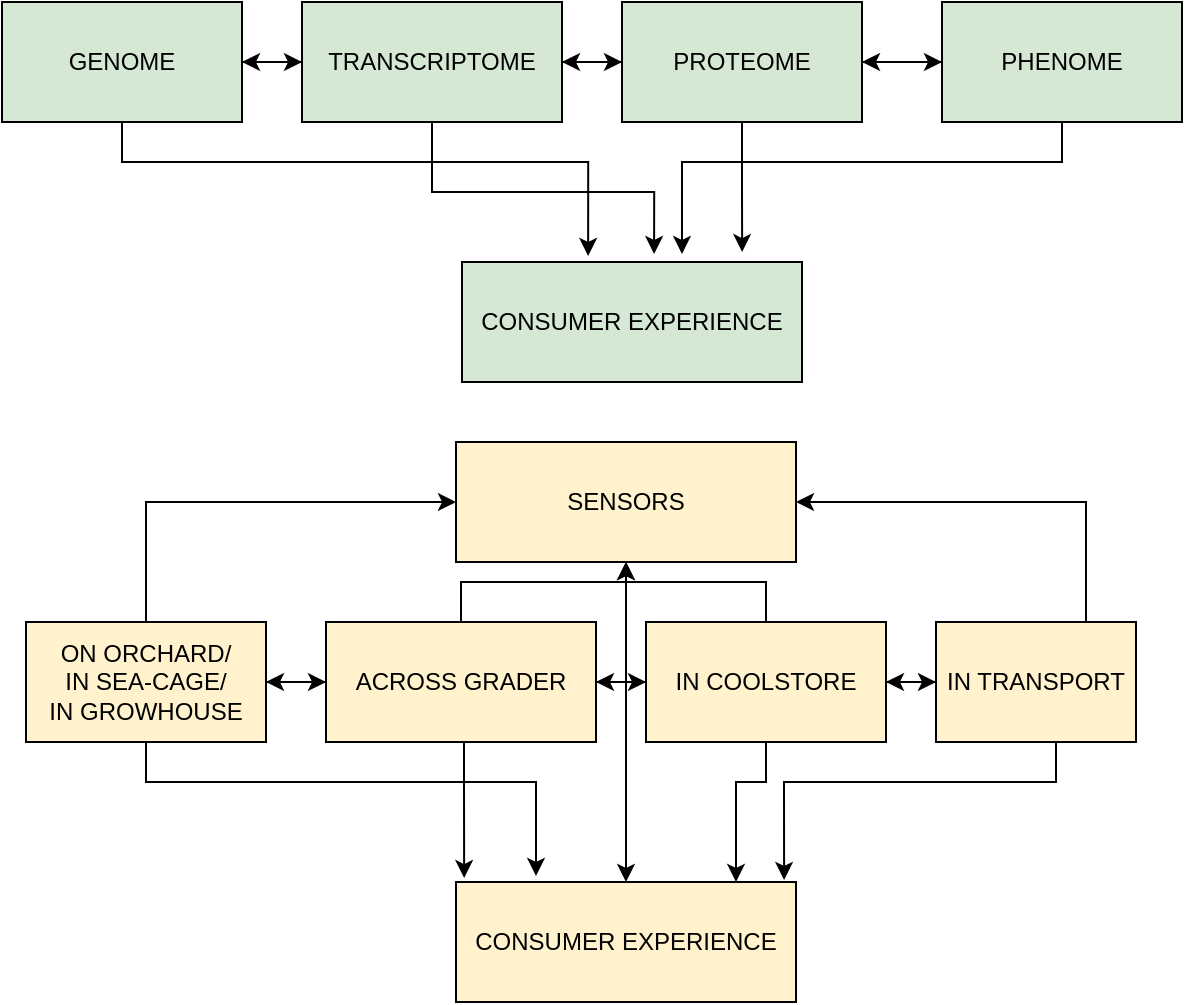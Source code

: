 <mxfile version="11.3.0" type="github" pages="1"><diagram id="YqDa2C3jm4ym2uCKuhwp" name="Page-1"><mxGraphModel dx="1024" dy="571" grid="1" gridSize="10" guides="1" tooltips="1" connect="1" arrows="1" fold="1" page="1" pageScale="1" pageWidth="850" pageHeight="1100" math="0" shadow="0"><root><mxCell id="0"/><mxCell id="1" parent="0"/><mxCell id="69fzr2q0Gtkfar7NPwJh-8" style="edgeStyle=orthogonalEdgeStyle;rounded=0;orthogonalLoop=1;jettySize=auto;html=1;fillColor=#d5e8d4;strokeColor=#000000;" parent="1" source="69fzr2q0Gtkfar7NPwJh-2" target="69fzr2q0Gtkfar7NPwJh-3" edge="1"><mxGeometry relative="1" as="geometry"/></mxCell><mxCell id="69fzr2q0Gtkfar7NPwJh-14" style="edgeStyle=orthogonalEdgeStyle;rounded=0;orthogonalLoop=1;jettySize=auto;html=1;entryX=0.371;entryY=-0.05;entryDx=0;entryDy=0;entryPerimeter=0;fillColor=#d5e8d4;strokeColor=#000000;" parent="1" source="69fzr2q0Gtkfar7NPwJh-2" target="69fzr2q0Gtkfar7NPwJh-6" edge="1"><mxGeometry relative="1" as="geometry"><mxPoint x="460" y="120" as="targetPoint"/><Array as="points"><mxPoint x="230" y="120"/><mxPoint x="463" y="120"/></Array></mxGeometry></mxCell><mxCell id="69fzr2q0Gtkfar7NPwJh-2" value="GENOME" style="rounded=0;whiteSpace=wrap;html=1;fillColor=#d5e8d4;strokeColor=#000000;" parent="1" vertex="1"><mxGeometry x="170" y="40" width="120" height="60" as="geometry"/></mxCell><mxCell id="69fzr2q0Gtkfar7NPwJh-7" value="" style="edgeStyle=orthogonalEdgeStyle;rounded=0;orthogonalLoop=1;jettySize=auto;html=1;fillColor=#d5e8d4;strokeColor=#000000;" parent="1" source="69fzr2q0Gtkfar7NPwJh-3" target="69fzr2q0Gtkfar7NPwJh-2" edge="1"><mxGeometry relative="1" as="geometry"/></mxCell><mxCell id="69fzr2q0Gtkfar7NPwJh-16" style="edgeStyle=orthogonalEdgeStyle;rounded=0;orthogonalLoop=1;jettySize=auto;html=1;entryX=0.565;entryY=-0.067;entryDx=0;entryDy=0;entryPerimeter=0;fillColor=#d5e8d4;strokeColor=#000000;" parent="1" source="69fzr2q0Gtkfar7NPwJh-3" target="69fzr2q0Gtkfar7NPwJh-6" edge="1"><mxGeometry relative="1" as="geometry"/></mxCell><mxCell id="69fzr2q0Gtkfar7NPwJh-18" value="" style="edgeStyle=orthogonalEdgeStyle;rounded=0;orthogonalLoop=1;jettySize=auto;html=1;fillColor=#d5e8d4;strokeColor=#000000;" parent="1" source="69fzr2q0Gtkfar7NPwJh-3" target="69fzr2q0Gtkfar7NPwJh-4" edge="1"><mxGeometry relative="1" as="geometry"/></mxCell><mxCell id="69fzr2q0Gtkfar7NPwJh-3" value="TRANSCRIPTOME" style="rounded=0;whiteSpace=wrap;html=1;fillColor=#d5e8d4;strokeColor=#000000;" parent="1" vertex="1"><mxGeometry x="320" y="40" width="130" height="60" as="geometry"/></mxCell><mxCell id="69fzr2q0Gtkfar7NPwJh-15" style="edgeStyle=orthogonalEdgeStyle;rounded=0;orthogonalLoop=1;jettySize=auto;html=1;entryX=0.824;entryY=-0.083;entryDx=0;entryDy=0;entryPerimeter=0;fillColor=#d5e8d4;strokeColor=#000000;" parent="1" source="69fzr2q0Gtkfar7NPwJh-4" target="69fzr2q0Gtkfar7NPwJh-6" edge="1"><mxGeometry relative="1" as="geometry"/></mxCell><mxCell id="69fzr2q0Gtkfar7NPwJh-19" value="" style="edgeStyle=orthogonalEdgeStyle;rounded=0;orthogonalLoop=1;jettySize=auto;html=1;fillColor=#d5e8d4;strokeColor=#000000;" parent="1" source="69fzr2q0Gtkfar7NPwJh-4" target="69fzr2q0Gtkfar7NPwJh-5" edge="1"><mxGeometry relative="1" as="geometry"><Array as="points"><mxPoint x="610" y="70"/><mxPoint x="610" y="70"/></Array></mxGeometry></mxCell><mxCell id="69fzr2q0Gtkfar7NPwJh-20" style="edgeStyle=orthogonalEdgeStyle;rounded=0;orthogonalLoop=1;jettySize=auto;html=1;exitX=0;exitY=0.5;exitDx=0;exitDy=0;entryX=1;entryY=0.5;entryDx=0;entryDy=0;fillColor=#d5e8d4;strokeColor=#000000;" parent="1" source="69fzr2q0Gtkfar7NPwJh-4" target="69fzr2q0Gtkfar7NPwJh-3" edge="1"><mxGeometry relative="1" as="geometry"/></mxCell><mxCell id="69fzr2q0Gtkfar7NPwJh-4" value="PROTEOME" style="rounded=0;whiteSpace=wrap;html=1;fillColor=#d5e8d4;strokeColor=#000000;" parent="1" vertex="1"><mxGeometry x="480" y="40" width="120" height="60" as="geometry"/></mxCell><mxCell id="69fzr2q0Gtkfar7NPwJh-13" style="edgeStyle=orthogonalEdgeStyle;rounded=0;orthogonalLoop=1;jettySize=auto;html=1;entryX=0.647;entryY=-0.067;entryDx=0;entryDy=0;entryPerimeter=0;fillColor=#d5e8d4;strokeColor=#000000;" parent="1" source="69fzr2q0Gtkfar7NPwJh-5" target="69fzr2q0Gtkfar7NPwJh-6" edge="1"><mxGeometry relative="1" as="geometry"><Array as="points"><mxPoint x="700" y="120"/><mxPoint x="510" y="120"/></Array></mxGeometry></mxCell><mxCell id="69fzr2q0Gtkfar7NPwJh-21" style="edgeStyle=orthogonalEdgeStyle;rounded=0;orthogonalLoop=1;jettySize=auto;html=1;entryX=1;entryY=0.5;entryDx=0;entryDy=0;fillColor=#d5e8d4;strokeColor=#000000;" parent="1" source="69fzr2q0Gtkfar7NPwJh-5" target="69fzr2q0Gtkfar7NPwJh-4" edge="1"><mxGeometry relative="1" as="geometry"/></mxCell><mxCell id="69fzr2q0Gtkfar7NPwJh-5" value="PHENOME" style="rounded=0;whiteSpace=wrap;html=1;fillColor=#d5e8d4;strokeColor=#000000;" parent="1" vertex="1"><mxGeometry x="640" y="40" width="120" height="60" as="geometry"/></mxCell><mxCell id="69fzr2q0Gtkfar7NPwJh-6" value="CONSUMER EXPERIENCE" style="rounded=1;whiteSpace=wrap;html=1;arcSize=0;fillColor=#d5e8d4;strokeColor=#000000;" parent="1" vertex="1"><mxGeometry x="400" y="170" width="170" height="60" as="geometry"/></mxCell><mxCell id="69fzr2q0Gtkfar7NPwJh-22" style="edgeStyle=orthogonalEdgeStyle;rounded=0;orthogonalLoop=1;jettySize=auto;html=1;fillColor=#fff2cc;strokeColor=#000000;" parent="1" source="69fzr2q0Gtkfar7NPwJh-24" target="69fzr2q0Gtkfar7NPwJh-28" edge="1"><mxGeometry relative="1" as="geometry"/></mxCell><mxCell id="69fzr2q0Gtkfar7NPwJh-23" style="edgeStyle=orthogonalEdgeStyle;rounded=0;orthogonalLoop=1;jettySize=auto;html=1;fillColor=#fff2cc;strokeColor=#000000;" parent="1" source="69fzr2q0Gtkfar7NPwJh-24" edge="1"><mxGeometry relative="1" as="geometry"><mxPoint x="437" y="477" as="targetPoint"/><Array as="points"><mxPoint x="242" y="430"/><mxPoint x="437" y="430"/><mxPoint x="437" y="477"/></Array></mxGeometry></mxCell><mxCell id="69fzr2q0Gtkfar7NPwJh-44" style="edgeStyle=orthogonalEdgeStyle;rounded=0;orthogonalLoop=1;jettySize=auto;html=1;entryX=0;entryY=0.5;entryDx=0;entryDy=0;strokeColor=#000000;" parent="1" source="69fzr2q0Gtkfar7NPwJh-24" target="69fzr2q0Gtkfar7NPwJh-37" edge="1"><mxGeometry relative="1" as="geometry"><Array as="points"><mxPoint x="242" y="290"/></Array></mxGeometry></mxCell><mxCell id="69fzr2q0Gtkfar7NPwJh-24" value="&lt;div&gt;ON ORCHARD/&lt;/div&gt;&lt;div&gt;IN SEA-CAGE/&lt;/div&gt;&lt;div&gt;IN GROWHOUSE&lt;br&gt;&lt;/div&gt;" style="rounded=0;whiteSpace=wrap;html=1;fillColor=#fff2cc;strokeColor=#000000;" parent="1" vertex="1"><mxGeometry x="182" y="350" width="120" height="60" as="geometry"/></mxCell><mxCell id="69fzr2q0Gtkfar7NPwJh-25" value="" style="edgeStyle=orthogonalEdgeStyle;rounded=0;orthogonalLoop=1;jettySize=auto;html=1;fillColor=#fff2cc;strokeColor=#000000;" parent="1" source="69fzr2q0Gtkfar7NPwJh-28" target="69fzr2q0Gtkfar7NPwJh-24" edge="1"><mxGeometry relative="1" as="geometry"/></mxCell><mxCell id="69fzr2q0Gtkfar7NPwJh-27" value="" style="edgeStyle=orthogonalEdgeStyle;rounded=0;orthogonalLoop=1;jettySize=auto;html=1;fillColor=#fff2cc;strokeColor=#000000;" parent="1" source="69fzr2q0Gtkfar7NPwJh-28" target="69fzr2q0Gtkfar7NPwJh-32" edge="1"><mxGeometry relative="1" as="geometry"/></mxCell><mxCell id="1fkOvy3yKHv01FXfsU-4-4" style="edgeStyle=orthogonalEdgeStyle;rounded=0;orthogonalLoop=1;jettySize=auto;html=1;entryX=0.024;entryY=-0.033;entryDx=0;entryDy=0;entryPerimeter=0;" edge="1" parent="1" source="69fzr2q0Gtkfar7NPwJh-28" target="69fzr2q0Gtkfar7NPwJh-36"><mxGeometry relative="1" as="geometry"><Array as="points"><mxPoint x="401" y="430"/><mxPoint x="401" y="430"/></Array></mxGeometry></mxCell><mxCell id="1fkOvy3yKHv01FXfsU-4-11" style="edgeStyle=orthogonalEdgeStyle;rounded=0;orthogonalLoop=1;jettySize=auto;html=1;exitX=0.5;exitY=0;exitDx=0;exitDy=0;entryX=0.5;entryY=1;entryDx=0;entryDy=0;" edge="1" parent="1" source="69fzr2q0Gtkfar7NPwJh-28" target="69fzr2q0Gtkfar7NPwJh-37"><mxGeometry relative="1" as="geometry"/></mxCell><mxCell id="69fzr2q0Gtkfar7NPwJh-28" value="ACROSS GRADER" style="rounded=0;whiteSpace=wrap;html=1;fillColor=#fff2cc;strokeColor=#000000;" parent="1" vertex="1"><mxGeometry x="332" y="350" width="135" height="60" as="geometry"/></mxCell><mxCell id="69fzr2q0Gtkfar7NPwJh-30" value="" style="edgeStyle=orthogonalEdgeStyle;rounded=0;orthogonalLoop=1;jettySize=auto;html=1;fillColor=#fff2cc;strokeColor=#000000;" parent="1" source="69fzr2q0Gtkfar7NPwJh-32" target="69fzr2q0Gtkfar7NPwJh-35" edge="1"><mxGeometry relative="1" as="geometry"><Array as="points"><mxPoint x="622" y="380"/><mxPoint x="622" y="380"/></Array></mxGeometry></mxCell><mxCell id="69fzr2q0Gtkfar7NPwJh-31" style="edgeStyle=orthogonalEdgeStyle;rounded=0;orthogonalLoop=1;jettySize=auto;html=1;exitX=0;exitY=0.5;exitDx=0;exitDy=0;entryX=1;entryY=0.5;entryDx=0;entryDy=0;fillColor=#fff2cc;strokeColor=#000000;" parent="1" source="69fzr2q0Gtkfar7NPwJh-32" target="69fzr2q0Gtkfar7NPwJh-28" edge="1"><mxGeometry relative="1" as="geometry"/></mxCell><mxCell id="1fkOvy3yKHv01FXfsU-4-3" style="edgeStyle=orthogonalEdgeStyle;rounded=0;orthogonalLoop=1;jettySize=auto;html=1;exitX=0.5;exitY=1;exitDx=0;exitDy=0;" edge="1" parent="1" source="69fzr2q0Gtkfar7NPwJh-32" target="69fzr2q0Gtkfar7NPwJh-36"><mxGeometry relative="1" as="geometry"><Array as="points"><mxPoint x="552" y="430"/><mxPoint x="537" y="430"/></Array></mxGeometry></mxCell><mxCell id="1fkOvy3yKHv01FXfsU-4-10" style="edgeStyle=orthogonalEdgeStyle;rounded=0;orthogonalLoop=1;jettySize=auto;html=1;exitX=0.5;exitY=0;exitDx=0;exitDy=0;" edge="1" parent="1" source="69fzr2q0Gtkfar7NPwJh-32" target="69fzr2q0Gtkfar7NPwJh-37"><mxGeometry relative="1" as="geometry"/></mxCell><mxCell id="69fzr2q0Gtkfar7NPwJh-32" value="IN COOLSTORE" style="rounded=0;whiteSpace=wrap;html=1;fillColor=#fff2cc;strokeColor=#000000;" parent="1" vertex="1"><mxGeometry x="492" y="350" width="120" height="60" as="geometry"/></mxCell><mxCell id="69fzr2q0Gtkfar7NPwJh-34" style="edgeStyle=orthogonalEdgeStyle;rounded=0;orthogonalLoop=1;jettySize=auto;html=1;entryX=1;entryY=0.5;entryDx=0;entryDy=0;fillColor=#fff2cc;strokeColor=#000000;" parent="1" source="69fzr2q0Gtkfar7NPwJh-35" target="69fzr2q0Gtkfar7NPwJh-32" edge="1"><mxGeometry relative="1" as="geometry"/></mxCell><mxCell id="69fzr2q0Gtkfar7NPwJh-51" value="" style="edgeStyle=orthogonalEdgeStyle;rounded=0;orthogonalLoop=1;jettySize=auto;html=1;entryX=1;entryY=0.5;entryDx=0;entryDy=0;strokeColor=#000000;" parent="1" source="69fzr2q0Gtkfar7NPwJh-35" target="69fzr2q0Gtkfar7NPwJh-37" edge="1"><mxGeometry relative="1" as="geometry"><mxPoint x="712" y="270" as="targetPoint"/><Array as="points"><mxPoint x="712" y="290"/></Array></mxGeometry></mxCell><mxCell id="1fkOvy3yKHv01FXfsU-4-5" style="edgeStyle=orthogonalEdgeStyle;rounded=0;orthogonalLoop=1;jettySize=auto;html=1;entryX=0.965;entryY=-0.017;entryDx=0;entryDy=0;entryPerimeter=0;" edge="1" parent="1" source="69fzr2q0Gtkfar7NPwJh-35" target="69fzr2q0Gtkfar7NPwJh-36"><mxGeometry relative="1" as="geometry"><Array as="points"><mxPoint x="697" y="430"/><mxPoint x="561" y="430"/></Array></mxGeometry></mxCell><mxCell id="69fzr2q0Gtkfar7NPwJh-35" value="IN TRANSPORT" style="rounded=0;whiteSpace=wrap;html=1;fillColor=#fff2cc;strokeColor=#000000;" parent="1" vertex="1"><mxGeometry x="637" y="350" width="100" height="60" as="geometry"/></mxCell><mxCell id="69fzr2q0Gtkfar7NPwJh-36" value="CONSUMER EXPERIENCE" style="rounded=1;whiteSpace=wrap;html=1;arcSize=0;fillColor=#fff2cc;strokeColor=#000000;" parent="1" vertex="1"><mxGeometry x="397" y="480" width="170" height="60" as="geometry"/></mxCell><mxCell id="1fkOvy3yKHv01FXfsU-4-12" style="edgeStyle=orthogonalEdgeStyle;rounded=0;orthogonalLoop=1;jettySize=auto;html=1;entryX=0.5;entryY=0;entryDx=0;entryDy=0;" edge="1" parent="1" source="69fzr2q0Gtkfar7NPwJh-37" target="69fzr2q0Gtkfar7NPwJh-36"><mxGeometry relative="1" as="geometry"/></mxCell><mxCell id="69fzr2q0Gtkfar7NPwJh-37" value="SENSORS" style="rounded=0;whiteSpace=wrap;html=1;fillColor=#fff2cc;strokeColor=#000000;" parent="1" vertex="1"><mxGeometry x="397" y="260" width="170" height="60" as="geometry"/></mxCell></root></mxGraphModel></diagram></mxfile>